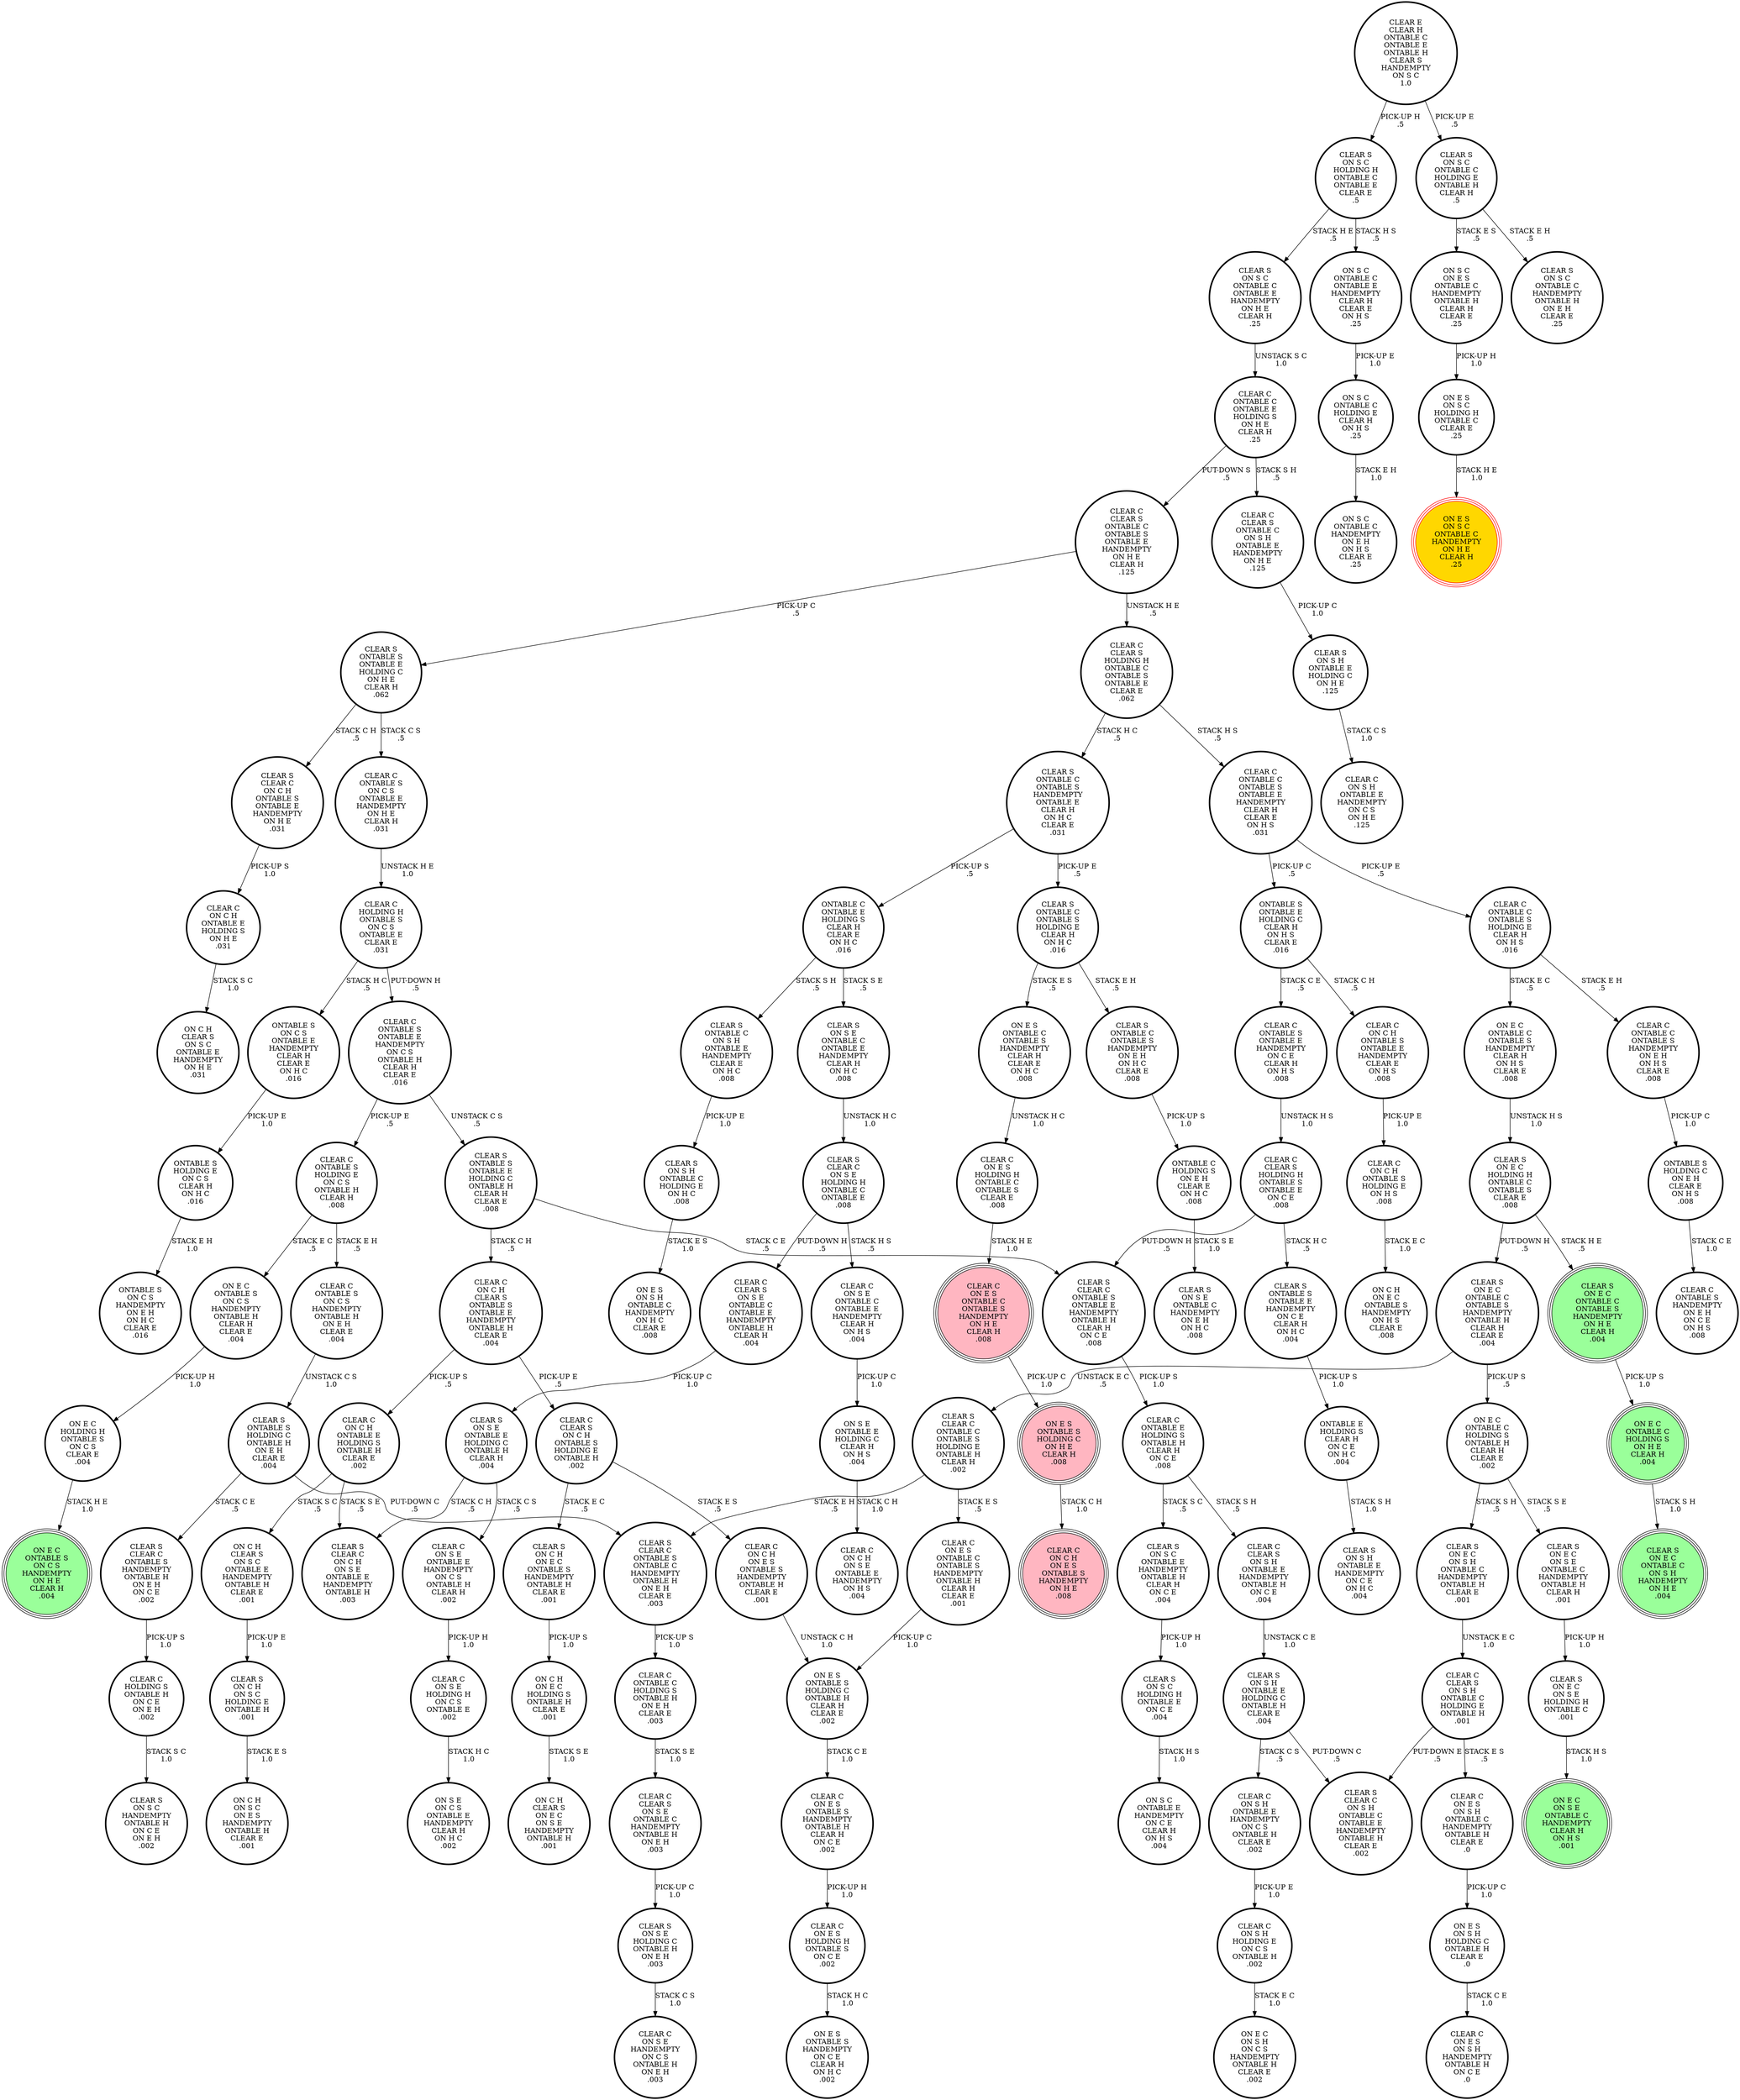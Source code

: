 digraph {
"CLEAR C\nON C H\nONTABLE S\nONTABLE E\nHANDEMPTY\nCLEAR E\nON H S\n.008\n" -> "CLEAR C\nON C H\nONTABLE S\nHOLDING E\nON H S\n.008\n"[label="PICK-UP E\n1.0\n"];
"CLEAR S\nON E C\nON S H\nONTABLE C\nHANDEMPTY\nONTABLE H\nCLEAR E\n.001\n" -> "CLEAR C\nCLEAR S\nON S H\nONTABLE C\nHOLDING E\nONTABLE H\n.001\n"[label="UNSTACK E C\n1.0\n"];
"CLEAR C\nON E S\nONTABLE S\nHANDEMPTY\nONTABLE H\nCLEAR H\nON C E\n.002\n" -> "CLEAR C\nON E S\nHOLDING H\nONTABLE S\nON C E\n.002\n"[label="PICK-UP H\n1.0\n"];
"CLEAR C\nONTABLE S\nON C S\nHANDEMPTY\nONTABLE H\nON E H\nCLEAR E\n.004\n" -> "CLEAR S\nONTABLE S\nHOLDING C\nONTABLE H\nON E H\nCLEAR E\n.004\n"[label="UNSTACK C S\n1.0\n"];
"CLEAR S\nON C H\nON E C\nONTABLE S\nHANDEMPTY\nONTABLE H\nCLEAR E\n.001\n" -> "ON C H\nON E C\nHOLDING S\nONTABLE H\nCLEAR E\n.001\n"[label="PICK-UP S\n1.0\n"];
"CLEAR C\nONTABLE E\nHOLDING S\nONTABLE H\nCLEAR H\nON C E\n.008\n" -> "CLEAR C\nCLEAR S\nON S H\nONTABLE E\nHANDEMPTY\nONTABLE H\nON C E\n.004\n"[label="STACK S H\n.5\n"];
"CLEAR C\nONTABLE E\nHOLDING S\nONTABLE H\nCLEAR H\nON C E\n.008\n" -> "CLEAR S\nON S C\nONTABLE E\nHANDEMPTY\nONTABLE H\nCLEAR H\nON C E\n.004\n"[label="STACK S C\n.5\n"];
"CLEAR S\nON S C\nHOLDING H\nONTABLE E\nON C E\n.004\n" -> "ON S C\nONTABLE E\nHANDEMPTY\nON C E\nCLEAR H\nON H S\n.004\n"[label="STACK H S\n1.0\n"];
"ON S C\nON E S\nONTABLE C\nHANDEMPTY\nONTABLE H\nCLEAR H\nCLEAR E\n.25\n" -> "ON E S\nON S C\nHOLDING H\nONTABLE C\nCLEAR E\n.25\n"[label="PICK-UP H\n1.0\n"];
"ON E C\nONTABLE C\nHOLDING S\nON H E\nCLEAR H\n.004\n" -> "CLEAR S\nON E C\nONTABLE C\nON S H\nHANDEMPTY\nON H E\n.004\n"[label="STACK S H\n1.0\n"];
"CLEAR S\nON S H\nONTABLE E\nHOLDING C\nONTABLE H\nCLEAR E\n.004\n" -> "CLEAR S\nCLEAR C\nON S H\nONTABLE C\nONTABLE E\nHANDEMPTY\nONTABLE H\nCLEAR E\n.002\n"[label="PUT-DOWN C\n.5\n"];
"CLEAR S\nON S H\nONTABLE E\nHOLDING C\nONTABLE H\nCLEAR E\n.004\n" -> "CLEAR C\nON S H\nONTABLE E\nHANDEMPTY\nON C S\nONTABLE H\nCLEAR E\n.002\n"[label="STACK C S\n.5\n"];
"CLEAR S\nONTABLE C\nONTABLE S\nHANDEMPTY\nONTABLE E\nCLEAR H\nON H C\nCLEAR E\n.031\n" -> "ONTABLE C\nONTABLE E\nHOLDING S\nCLEAR H\nCLEAR E\nON H C\n.016\n"[label="PICK-UP S\n.5\n"];
"CLEAR S\nONTABLE C\nONTABLE S\nHANDEMPTY\nONTABLE E\nCLEAR H\nON H C\nCLEAR E\n.031\n" -> "CLEAR S\nONTABLE C\nONTABLE S\nHOLDING E\nCLEAR H\nON H C\n.016\n"[label="PICK-UP E\n.5\n"];
"CLEAR C\nCLEAR S\nHOLDING H\nONTABLE C\nONTABLE S\nONTABLE E\nCLEAR E\n.062\n" -> "CLEAR S\nONTABLE C\nONTABLE S\nHANDEMPTY\nONTABLE E\nCLEAR H\nON H C\nCLEAR E\n.031\n"[label="STACK H C\n.5\n"];
"CLEAR C\nCLEAR S\nHOLDING H\nONTABLE C\nONTABLE S\nONTABLE E\nCLEAR E\n.062\n" -> "CLEAR C\nONTABLE C\nONTABLE S\nONTABLE E\nHANDEMPTY\nCLEAR H\nCLEAR E\nON H S\n.031\n"[label="STACK H S\n.5\n"];
"ON E S\nONTABLE S\nHOLDING C\nON H E\nCLEAR H\n.008\n" -> "CLEAR C\nON C H\nON E S\nONTABLE S\nHANDEMPTY\nON H E\n.008\n"[label="STACK C H\n1.0\n"];
"ONTABLE S\nONTABLE E\nHOLDING C\nCLEAR H\nON H S\nCLEAR E\n.016\n" -> "CLEAR C\nON C H\nONTABLE S\nONTABLE E\nHANDEMPTY\nCLEAR E\nON H S\n.008\n"[label="STACK C H\n.5\n"];
"ONTABLE S\nONTABLE E\nHOLDING C\nCLEAR H\nON H S\nCLEAR E\n.016\n" -> "CLEAR C\nONTABLE S\nONTABLE E\nHANDEMPTY\nON C E\nCLEAR H\nON H S\n.008\n"[label="STACK C E\n.5\n"];
"CLEAR C\nON C H\nONTABLE E\nHOLDING S\nON H E\n.031\n" -> "ON C H\nCLEAR S\nON S C\nONTABLE E\nHANDEMPTY\nON H E\n.031\n"[label="STACK S C\n1.0\n"];
"CLEAR S\nONTABLE S\nONTABLE E\nHANDEMPTY\nON C E\nCLEAR H\nON H C\n.004\n" -> "ONTABLE E\nHOLDING S\nCLEAR H\nON C E\nON H C\n.004\n"[label="PICK-UP S\n1.0\n"];
"CLEAR C\nON E S\nHOLDING H\nONTABLE S\nON C E\n.002\n" -> "ON E S\nONTABLE S\nHANDEMPTY\nON C E\nCLEAR H\nON H C\n.002\n"[label="STACK H C\n1.0\n"];
"CLEAR S\nONTABLE S\nONTABLE E\nHOLDING C\nON H E\nCLEAR H\n.062\n" -> "CLEAR S\nCLEAR C\nON C H\nONTABLE S\nONTABLE E\nHANDEMPTY\nON H E\n.031\n"[label="STACK C H\n.5\n"];
"CLEAR S\nONTABLE S\nONTABLE E\nHOLDING C\nON H E\nCLEAR H\n.062\n" -> "CLEAR C\nONTABLE S\nON C S\nONTABLE E\nHANDEMPTY\nON H E\nCLEAR H\n.031\n"[label="STACK C S\n.5\n"];
"CLEAR C\nCLEAR S\nONTABLE C\nONTABLE S\nONTABLE E\nHANDEMPTY\nON H E\nCLEAR H\n.125\n" -> "CLEAR C\nCLEAR S\nHOLDING H\nONTABLE C\nONTABLE S\nONTABLE E\nCLEAR E\n.062\n"[label="UNSTACK H E\n.5\n"];
"CLEAR C\nCLEAR S\nONTABLE C\nONTABLE S\nONTABLE E\nHANDEMPTY\nON H E\nCLEAR H\n.125\n" -> "CLEAR S\nONTABLE S\nONTABLE E\nHOLDING C\nON H E\nCLEAR H\n.062\n"[label="PICK-UP C\n.5\n"];
"CLEAR C\nON E S\nHOLDING H\nONTABLE C\nONTABLE S\nCLEAR E\n.008\n" -> "CLEAR C\nON E S\nONTABLE C\nONTABLE S\nHANDEMPTY\nON H E\nCLEAR H\n.008\n"[label="STACK H E\n1.0\n"];
"CLEAR C\nCLEAR S\nON S H\nONTABLE C\nHOLDING E\nONTABLE H\n.001\n" -> "CLEAR S\nCLEAR C\nON S H\nONTABLE C\nONTABLE E\nHANDEMPTY\nONTABLE H\nCLEAR E\n.002\n"[label="PUT-DOWN E\n.5\n"];
"CLEAR C\nCLEAR S\nON S H\nONTABLE C\nHOLDING E\nONTABLE H\n.001\n" -> "CLEAR C\nON E S\nON S H\nONTABLE C\nHANDEMPTY\nONTABLE H\nCLEAR E\n.0\n"[label="STACK E S\n.5\n"];
"CLEAR C\nONTABLE S\nONTABLE E\nHANDEMPTY\nON C S\nONTABLE H\nCLEAR H\nCLEAR E\n.016\n" -> "CLEAR C\nONTABLE S\nHOLDING E\nON C S\nONTABLE H\nCLEAR H\n.008\n"[label="PICK-UP E\n.5\n"];
"CLEAR C\nONTABLE S\nONTABLE E\nHANDEMPTY\nON C S\nONTABLE H\nCLEAR H\nCLEAR E\n.016\n" -> "CLEAR S\nONTABLE S\nONTABLE E\nHOLDING C\nONTABLE H\nCLEAR H\nCLEAR E\n.008\n"[label="UNSTACK C S\n.5\n"];
"CLEAR C\nONTABLE S\nONTABLE E\nHANDEMPTY\nON C E\nCLEAR H\nON H S\n.008\n" -> "CLEAR C\nCLEAR S\nHOLDING H\nONTABLE S\nONTABLE E\nON C E\n.008\n"[label="UNSTACK H S\n1.0\n"];
"CLEAR S\nON S E\nONTABLE C\nONTABLE E\nHANDEMPTY\nCLEAR H\nON H C\n.008\n" -> "CLEAR S\nCLEAR C\nON S E\nHOLDING H\nONTABLE C\nONTABLE E\n.008\n"[label="UNSTACK H C\n1.0\n"];
"CLEAR S\nONTABLE S\nONTABLE E\nHOLDING C\nONTABLE H\nCLEAR H\nCLEAR E\n.008\n" -> "CLEAR C\nON C H\nCLEAR S\nONTABLE S\nONTABLE E\nHANDEMPTY\nONTABLE H\nCLEAR E\n.004\n"[label="STACK C H\n.5\n"];
"CLEAR S\nONTABLE S\nONTABLE E\nHOLDING C\nONTABLE H\nCLEAR H\nCLEAR E\n.008\n" -> "CLEAR S\nCLEAR C\nONTABLE S\nONTABLE E\nHANDEMPTY\nONTABLE H\nCLEAR H\nON C E\n.008\n"[label="STACK C E\n.5\n"];
"CLEAR S\nONTABLE C\nON S H\nONTABLE E\nHANDEMPTY\nCLEAR E\nON H C\n.008\n" -> "CLEAR S\nON S H\nONTABLE C\nHOLDING E\nON H C\n.008\n"[label="PICK-UP E\n1.0\n"];
"ON E S\nON S C\nHOLDING H\nONTABLE C\nCLEAR E\n.25\n" -> "ON E S\nON S C\nONTABLE C\nHANDEMPTY\nON H E\nCLEAR H\n.25\n"[label="STACK H E\n1.0\n"];
"CLEAR C\nONTABLE C\nONTABLE S\nONTABLE E\nHANDEMPTY\nCLEAR H\nCLEAR E\nON H S\n.031\n" -> "ONTABLE S\nONTABLE E\nHOLDING C\nCLEAR H\nON H S\nCLEAR E\n.016\n"[label="PICK-UP C\n.5\n"];
"CLEAR C\nONTABLE C\nONTABLE S\nONTABLE E\nHANDEMPTY\nCLEAR H\nCLEAR E\nON H S\n.031\n" -> "CLEAR C\nONTABLE C\nONTABLE S\nHOLDING E\nCLEAR H\nON H S\n.016\n"[label="PICK-UP E\n.5\n"];
"CLEAR C\nON S H\nONTABLE E\nHANDEMPTY\nON C S\nONTABLE H\nCLEAR E\n.002\n" -> "CLEAR C\nON S H\nHOLDING E\nON C S\nONTABLE H\n.002\n"[label="PICK-UP E\n1.0\n"];
"CLEAR C\nCLEAR S\nON S E\nONTABLE C\nHANDEMPTY\nONTABLE H\nON E H\n.003\n" -> "CLEAR S\nON S E\nHOLDING C\nONTABLE H\nON E H\n.003\n"[label="PICK-UP C\n1.0\n"];
"ON E C\nHOLDING H\nONTABLE S\nON C S\nCLEAR E\n.004\n" -> "ON E C\nONTABLE S\nON C S\nHANDEMPTY\nON H E\nCLEAR H\n.004\n"[label="STACK H E\n1.0\n"];
"CLEAR C\nON E S\nON S H\nONTABLE C\nHANDEMPTY\nONTABLE H\nCLEAR E\n.0\n" -> "ON E S\nON S H\nHOLDING C\nONTABLE H\nCLEAR E\n.0\n"[label="PICK-UP C\n1.0\n"];
"CLEAR C\nCLEAR S\nON S E\nONTABLE C\nONTABLE E\nHANDEMPTY\nONTABLE H\nCLEAR H\n.004\n" -> "CLEAR S\nON S E\nONTABLE E\nHOLDING C\nONTABLE H\nCLEAR H\n.004\n"[label="PICK-UP C\n1.0\n"];
"CLEAR C\nCLEAR S\nON S H\nONTABLE E\nHANDEMPTY\nONTABLE H\nON C E\n.004\n" -> "CLEAR S\nON S H\nONTABLE E\nHOLDING C\nONTABLE H\nCLEAR E\n.004\n"[label="UNSTACK C E\n1.0\n"];
"CLEAR C\nON E S\nONTABLE C\nONTABLE S\nHANDEMPTY\nON H E\nCLEAR H\n.008\n" -> "ON E S\nONTABLE S\nHOLDING C\nON H E\nCLEAR H\n.008\n"[label="PICK-UP C\n1.0\n"];
"ON E S\nONTABLE S\nHOLDING C\nONTABLE H\nCLEAR H\nCLEAR E\n.002\n" -> "CLEAR C\nON E S\nONTABLE S\nHANDEMPTY\nONTABLE H\nCLEAR H\nON C E\n.002\n"[label="STACK C E\n1.0\n"];
"CLEAR C\nON E S\nONTABLE C\nONTABLE S\nHANDEMPTY\nONTABLE H\nCLEAR H\nCLEAR E\n.001\n" -> "ON E S\nONTABLE S\nHOLDING C\nONTABLE H\nCLEAR H\nCLEAR E\n.002\n"[label="PICK-UP C\n1.0\n"];
"CLEAR S\nON S H\nONTABLE E\nHOLDING C\nON H E\n.125\n" -> "CLEAR C\nON S H\nONTABLE E\nHANDEMPTY\nON C S\nON H E\n.125\n"[label="STACK C S\n1.0\n"];
"CLEAR S\nCLEAR C\nON S E\nHOLDING H\nONTABLE C\nONTABLE E\n.008\n" -> "CLEAR C\nON S E\nONTABLE C\nONTABLE E\nHANDEMPTY\nCLEAR H\nON H S\n.004\n"[label="STACK H S\n.5\n"];
"CLEAR S\nCLEAR C\nON S E\nHOLDING H\nONTABLE C\nONTABLE E\n.008\n" -> "CLEAR C\nCLEAR S\nON S E\nONTABLE C\nONTABLE E\nHANDEMPTY\nONTABLE H\nCLEAR H\n.004\n"[label="PUT-DOWN H\n.5\n"];
"CLEAR E\nCLEAR H\nONTABLE C\nONTABLE E\nONTABLE H\nCLEAR S\nHANDEMPTY\nON S C\n1.0\n" -> "CLEAR S\nON S C\nONTABLE C\nHOLDING E\nONTABLE H\nCLEAR H\n.5\n"[label="PICK-UP E\n.5\n"];
"CLEAR E\nCLEAR H\nONTABLE C\nONTABLE E\nONTABLE H\nCLEAR S\nHANDEMPTY\nON S C\n1.0\n" -> "CLEAR S\nON S C\nHOLDING H\nONTABLE C\nONTABLE E\nCLEAR E\n.5\n"[label="PICK-UP H\n.5\n"];
"ON S C\nONTABLE C\nONTABLE E\nHANDEMPTY\nCLEAR H\nCLEAR E\nON H S\n.25\n" -> "ON S C\nONTABLE C\nHOLDING E\nCLEAR H\nON H S\n.25\n"[label="PICK-UP E\n1.0\n"];
"CLEAR S\nCLEAR C\nONTABLE S\nONTABLE E\nHANDEMPTY\nONTABLE H\nCLEAR H\nON C E\n.008\n" -> "CLEAR C\nONTABLE E\nHOLDING S\nONTABLE H\nCLEAR H\nON C E\n.008\n"[label="PICK-UP S\n1.0\n"];
"ON E S\nONTABLE C\nONTABLE S\nHANDEMPTY\nCLEAR H\nCLEAR E\nON H C\n.008\n" -> "CLEAR C\nON E S\nHOLDING H\nONTABLE C\nONTABLE S\nCLEAR E\n.008\n"[label="UNSTACK H C\n1.0\n"];
"ONTABLE S\nON C S\nONTABLE E\nHANDEMPTY\nCLEAR H\nCLEAR E\nON H C\n.016\n" -> "ONTABLE S\nHOLDING E\nON C S\nCLEAR H\nON H C\n.016\n"[label="PICK-UP E\n1.0\n"];
"CLEAR S\nCLEAR C\nONTABLE S\nONTABLE C\nHANDEMPTY\nONTABLE H\nON E H\nCLEAR E\n.003\n" -> "CLEAR C\nONTABLE C\nHOLDING S\nONTABLE H\nON E H\nCLEAR E\n.003\n"[label="PICK-UP S\n1.0\n"];
"CLEAR S\nONTABLE S\nHOLDING C\nONTABLE H\nON E H\nCLEAR E\n.004\n" -> "CLEAR S\nCLEAR C\nONTABLE S\nONTABLE C\nHANDEMPTY\nONTABLE H\nON E H\nCLEAR E\n.003\n"[label="PUT-DOWN C\n.5\n"];
"CLEAR S\nONTABLE S\nHOLDING C\nONTABLE H\nON E H\nCLEAR E\n.004\n" -> "CLEAR S\nCLEAR C\nONTABLE S\nHANDEMPTY\nONTABLE H\nON E H\nON C E\n.002\n"[label="STACK C E\n.5\n"];
"ON C H\nON E C\nHOLDING S\nONTABLE H\nCLEAR E\n.001\n" -> "ON C H\nCLEAR S\nON E C\nON S E\nHANDEMPTY\nONTABLE H\n.001\n"[label="STACK S E\n1.0\n"];
"CLEAR S\nON S C\nHOLDING H\nONTABLE C\nONTABLE E\nCLEAR E\n.5\n" -> "CLEAR S\nON S C\nONTABLE C\nONTABLE E\nHANDEMPTY\nON H E\nCLEAR H\n.25\n"[label="STACK H E\n.5\n"];
"CLEAR S\nON S C\nHOLDING H\nONTABLE C\nONTABLE E\nCLEAR E\n.5\n" -> "ON S C\nONTABLE C\nONTABLE E\nHANDEMPTY\nCLEAR H\nCLEAR E\nON H S\n.25\n"[label="STACK H S\n.5\n"];
"CLEAR C\nONTABLE S\nON C S\nONTABLE E\nHANDEMPTY\nON H E\nCLEAR H\n.031\n" -> "CLEAR C\nHOLDING H\nONTABLE S\nON C S\nONTABLE E\nCLEAR E\n.031\n"[label="UNSTACK H E\n1.0\n"];
"CLEAR C\nHOLDING S\nONTABLE H\nON C E\nON E H\n.002\n" -> "CLEAR S\nON S C\nHANDEMPTY\nONTABLE H\nON C E\nON E H\n.002\n"[label="STACK S C\n1.0\n"];
"CLEAR C\nON C H\nONTABLE S\nHOLDING E\nON H S\n.008\n" -> "ON C H\nON E C\nONTABLE S\nHANDEMPTY\nON H S\nCLEAR E\n.008\n"[label="STACK E C\n1.0\n"];
"CLEAR S\nON E C\nONTABLE C\nONTABLE S\nHANDEMPTY\nON H E\nCLEAR H\n.004\n" -> "ON E C\nONTABLE C\nHOLDING S\nON H E\nCLEAR H\n.004\n"[label="PICK-UP S\n1.0\n"];
"ONTABLE S\nHOLDING E\nON C S\nCLEAR H\nON H C\n.016\n" -> "ONTABLE S\nON C S\nHANDEMPTY\nON E H\nON H C\nCLEAR E\n.016\n"[label="STACK E H\n1.0\n"];
"CLEAR S\nON S C\nONTABLE C\nONTABLE E\nHANDEMPTY\nON H E\nCLEAR H\n.25\n" -> "CLEAR C\nONTABLE C\nONTABLE E\nHOLDING S\nON H E\nCLEAR H\n.25\n"[label="UNSTACK S C\n1.0\n"];
"CLEAR S\nCLEAR C\nONTABLE S\nHANDEMPTY\nONTABLE H\nON E H\nON C E\n.002\n" -> "CLEAR C\nHOLDING S\nONTABLE H\nON C E\nON E H\n.002\n"[label="PICK-UP S\n1.0\n"];
"CLEAR S\nON E C\nON S E\nONTABLE C\nHANDEMPTY\nONTABLE H\nCLEAR H\n.001\n" -> "CLEAR S\nON E C\nON S E\nHOLDING H\nONTABLE C\n.001\n"[label="PICK-UP H\n1.0\n"];
"CLEAR C\nONTABLE C\nHOLDING S\nONTABLE H\nON E H\nCLEAR E\n.003\n" -> "CLEAR C\nCLEAR S\nON S E\nONTABLE C\nHANDEMPTY\nONTABLE H\nON E H\n.003\n"[label="STACK S E\n1.0\n"];
"CLEAR S\nON C H\nON S C\nHOLDING E\nONTABLE H\n.001\n" -> "ON C H\nON S C\nON E S\nHANDEMPTY\nONTABLE H\nCLEAR E\n.001\n"[label="STACK E S\n1.0\n"];
"CLEAR S\nONTABLE C\nONTABLE S\nHANDEMPTY\nON E H\nON H C\nCLEAR E\n.008\n" -> "ONTABLE C\nHOLDING S\nON E H\nCLEAR E\nON H C\n.008\n"[label="PICK-UP S\n1.0\n"];
"CLEAR C\nON S E\nONTABLE C\nONTABLE E\nHANDEMPTY\nCLEAR H\nON H S\n.004\n" -> "ON S E\nONTABLE E\nHOLDING C\nCLEAR H\nON H S\n.004\n"[label="PICK-UP C\n1.0\n"];
"CLEAR S\nON S E\nHOLDING C\nONTABLE H\nON E H\n.003\n" -> "CLEAR C\nON S E\nHANDEMPTY\nON C S\nONTABLE H\nON E H\n.003\n"[label="STACK C S\n1.0\n"];
"CLEAR C\nONTABLE S\nHOLDING E\nON C S\nONTABLE H\nCLEAR H\n.008\n" -> "ON E C\nONTABLE S\nON C S\nHANDEMPTY\nONTABLE H\nCLEAR H\nCLEAR E\n.004\n"[label="STACK E C\n.5\n"];
"CLEAR C\nONTABLE S\nHOLDING E\nON C S\nONTABLE H\nCLEAR H\n.008\n" -> "CLEAR C\nONTABLE S\nON C S\nHANDEMPTY\nONTABLE H\nON E H\nCLEAR E\n.004\n"[label="STACK E H\n.5\n"];
"CLEAR S\nON S E\nONTABLE E\nHOLDING C\nONTABLE H\nCLEAR H\n.004\n" -> "CLEAR C\nON S E\nONTABLE E\nHANDEMPTY\nON C S\nONTABLE H\nCLEAR H\n.002\n"[label="STACK C S\n.5\n"];
"CLEAR S\nON S E\nONTABLE E\nHOLDING C\nONTABLE H\nCLEAR H\n.004\n" -> "CLEAR S\nCLEAR C\nON C H\nON S E\nONTABLE E\nHANDEMPTY\nONTABLE H\n.003\n"[label="STACK C H\n.5\n"];
"ON S C\nONTABLE C\nHOLDING E\nCLEAR H\nON H S\n.25\n" -> "ON S C\nONTABLE C\nHANDEMPTY\nON E H\nON H S\nCLEAR E\n.25\n"[label="STACK E H\n1.0\n"];
"CLEAR C\nONTABLE C\nONTABLE S\nHOLDING E\nCLEAR H\nON H S\n.016\n" -> "CLEAR C\nONTABLE C\nONTABLE S\nHANDEMPTY\nON E H\nON H S\nCLEAR E\n.008\n"[label="STACK E H\n.5\n"];
"CLEAR C\nONTABLE C\nONTABLE S\nHOLDING E\nCLEAR H\nON H S\n.016\n" -> "ON E C\nONTABLE C\nONTABLE S\nHANDEMPTY\nCLEAR H\nON H S\nCLEAR E\n.008\n"[label="STACK E C\n.5\n"];
"CLEAR C\nON C H\nCLEAR S\nONTABLE S\nONTABLE E\nHANDEMPTY\nONTABLE H\nCLEAR E\n.004\n" -> "CLEAR C\nCLEAR S\nON C H\nONTABLE S\nHOLDING E\nONTABLE H\n.002\n"[label="PICK-UP E\n.5\n"];
"CLEAR C\nON C H\nCLEAR S\nONTABLE S\nONTABLE E\nHANDEMPTY\nONTABLE H\nCLEAR E\n.004\n" -> "CLEAR C\nON C H\nONTABLE E\nHOLDING S\nONTABLE H\nCLEAR E\n.002\n"[label="PICK-UP S\n.5\n"];
"CLEAR S\nON S C\nONTABLE C\nHOLDING E\nONTABLE H\nCLEAR H\n.5\n" -> "ON S C\nON E S\nONTABLE C\nHANDEMPTY\nONTABLE H\nCLEAR H\nCLEAR E\n.25\n"[label="STACK E S\n.5\n"];
"CLEAR S\nON S C\nONTABLE C\nHOLDING E\nONTABLE H\nCLEAR H\n.5\n" -> "CLEAR S\nON S C\nONTABLE C\nHANDEMPTY\nONTABLE H\nON E H\nCLEAR E\n.25\n"[label="STACK E H\n.5\n"];
"CLEAR C\nCLEAR S\nONTABLE C\nON S H\nONTABLE E\nHANDEMPTY\nON H E\n.125\n" -> "CLEAR S\nON S H\nONTABLE E\nHOLDING C\nON H E\n.125\n"[label="PICK-UP C\n1.0\n"];
"CLEAR S\nONTABLE C\nONTABLE S\nHOLDING E\nCLEAR H\nON H C\n.016\n" -> "ON E S\nONTABLE C\nONTABLE S\nHANDEMPTY\nCLEAR H\nCLEAR E\nON H C\n.008\n"[label="STACK E S\n.5\n"];
"CLEAR S\nONTABLE C\nONTABLE S\nHOLDING E\nCLEAR H\nON H C\n.016\n" -> "CLEAR S\nONTABLE C\nONTABLE S\nHANDEMPTY\nON E H\nON H C\nCLEAR E\n.008\n"[label="STACK E H\n.5\n"];
"ON E C\nONTABLE S\nON C S\nHANDEMPTY\nONTABLE H\nCLEAR H\nCLEAR E\n.004\n" -> "ON E C\nHOLDING H\nONTABLE S\nON C S\nCLEAR E\n.004\n"[label="PICK-UP H\n1.0\n"];
"ONTABLE C\nHOLDING S\nON E H\nCLEAR E\nON H C\n.008\n" -> "CLEAR S\nON S E\nONTABLE C\nHANDEMPTY\nON E H\nON H C\n.008\n"[label="STACK S E\n1.0\n"];
"CLEAR S\nON E C\nONTABLE C\nONTABLE S\nHANDEMPTY\nONTABLE H\nCLEAR H\nCLEAR E\n.004\n" -> "ON E C\nONTABLE C\nHOLDING S\nONTABLE H\nCLEAR H\nCLEAR E\n.002\n"[label="PICK-UP S\n.5\n"];
"CLEAR S\nON E C\nONTABLE C\nONTABLE S\nHANDEMPTY\nONTABLE H\nCLEAR H\nCLEAR E\n.004\n" -> "CLEAR S\nCLEAR C\nONTABLE C\nONTABLE S\nHOLDING E\nONTABLE H\nCLEAR H\n.002\n"[label="UNSTACK E C\n.5\n"];
"CLEAR C\nONTABLE C\nONTABLE S\nHANDEMPTY\nON E H\nON H S\nCLEAR E\n.008\n" -> "ONTABLE S\nHOLDING C\nON E H\nCLEAR E\nON H S\n.008\n"[label="PICK-UP C\n1.0\n"];
"CLEAR C\nON S E\nONTABLE E\nHANDEMPTY\nON C S\nONTABLE H\nCLEAR H\n.002\n" -> "CLEAR C\nON S E\nHOLDING H\nON C S\nONTABLE E\n.002\n"[label="PICK-UP H\n1.0\n"];
"ON E C\nONTABLE C\nONTABLE S\nHANDEMPTY\nCLEAR H\nON H S\nCLEAR E\n.008\n" -> "CLEAR S\nON E C\nHOLDING H\nONTABLE C\nONTABLE S\nCLEAR E\n.008\n"[label="UNSTACK H S\n1.0\n"];
"CLEAR S\nCLEAR C\nON C H\nONTABLE S\nONTABLE E\nHANDEMPTY\nON H E\n.031\n" -> "CLEAR C\nON C H\nONTABLE E\nHOLDING S\nON H E\n.031\n"[label="PICK-UP S\n1.0\n"];
"CLEAR C\nCLEAR S\nON C H\nONTABLE S\nHOLDING E\nONTABLE H\n.002\n" -> "CLEAR C\nON C H\nON E S\nONTABLE S\nHANDEMPTY\nONTABLE H\nCLEAR E\n.001\n"[label="STACK E S\n.5\n"];
"CLEAR C\nCLEAR S\nON C H\nONTABLE S\nHOLDING E\nONTABLE H\n.002\n" -> "CLEAR S\nON C H\nON E C\nONTABLE S\nHANDEMPTY\nONTABLE H\nCLEAR E\n.001\n"[label="STACK E C\n.5\n"];
"CLEAR C\nON S H\nHOLDING E\nON C S\nONTABLE H\n.002\n" -> "ON E C\nON S H\nON C S\nHANDEMPTY\nONTABLE H\nCLEAR E\n.002\n"[label="STACK E C\n1.0\n"];
"CLEAR S\nON S C\nONTABLE E\nHANDEMPTY\nONTABLE H\nCLEAR H\nON C E\n.004\n" -> "CLEAR S\nON S C\nHOLDING H\nONTABLE E\nON C E\n.004\n"[label="PICK-UP H\n1.0\n"];
"CLEAR S\nON E C\nON S E\nHOLDING H\nONTABLE C\n.001\n" -> "ON E C\nON S E\nONTABLE C\nHANDEMPTY\nCLEAR H\nON H S\n.001\n"[label="STACK H S\n1.0\n"];
"ONTABLE E\nHOLDING S\nCLEAR H\nON C E\nON H C\n.004\n" -> "CLEAR S\nON S H\nONTABLE E\nHANDEMPTY\nON C E\nON H C\n.004\n"[label="STACK S H\n1.0\n"];
"CLEAR C\nON C H\nONTABLE E\nHOLDING S\nONTABLE H\nCLEAR E\n.002\n" -> "CLEAR S\nCLEAR C\nON C H\nON S E\nONTABLE E\nHANDEMPTY\nONTABLE H\n.003\n"[label="STACK S E\n.5\n"];
"CLEAR C\nON C H\nONTABLE E\nHOLDING S\nONTABLE H\nCLEAR E\n.002\n" -> "ON C H\nCLEAR S\nON S C\nONTABLE E\nHANDEMPTY\nONTABLE H\nCLEAR E\n.001\n"[label="STACK S C\n.5\n"];
"ON S E\nONTABLE E\nHOLDING C\nCLEAR H\nON H S\n.004\n" -> "CLEAR C\nON C H\nON S E\nONTABLE E\nHANDEMPTY\nON H S\n.004\n"[label="STACK C H\n1.0\n"];
"CLEAR S\nCLEAR C\nONTABLE C\nONTABLE S\nHOLDING E\nONTABLE H\nCLEAR H\n.002\n" -> "CLEAR C\nON E S\nONTABLE C\nONTABLE S\nHANDEMPTY\nONTABLE H\nCLEAR H\nCLEAR E\n.001\n"[label="STACK E S\n.5\n"];
"CLEAR S\nCLEAR C\nONTABLE C\nONTABLE S\nHOLDING E\nONTABLE H\nCLEAR H\n.002\n" -> "CLEAR S\nCLEAR C\nONTABLE S\nONTABLE C\nHANDEMPTY\nONTABLE H\nON E H\nCLEAR E\n.003\n"[label="STACK E H\n.5\n"];
"CLEAR C\nON S E\nHOLDING H\nON C S\nONTABLE E\n.002\n" -> "ON S E\nON C S\nONTABLE E\nHANDEMPTY\nCLEAR H\nON H C\n.002\n"[label="STACK H C\n1.0\n"];
"CLEAR C\nON C H\nON E S\nONTABLE S\nHANDEMPTY\nONTABLE H\nCLEAR E\n.001\n" -> "ON E S\nONTABLE S\nHOLDING C\nONTABLE H\nCLEAR H\nCLEAR E\n.002\n"[label="UNSTACK C H\n1.0\n"];
"CLEAR C\nHOLDING H\nONTABLE S\nON C S\nONTABLE E\nCLEAR E\n.031\n" -> "CLEAR C\nONTABLE S\nONTABLE E\nHANDEMPTY\nON C S\nONTABLE H\nCLEAR H\nCLEAR E\n.016\n"[label="PUT-DOWN H\n.5\n"];
"CLEAR C\nHOLDING H\nONTABLE S\nON C S\nONTABLE E\nCLEAR E\n.031\n" -> "ONTABLE S\nON C S\nONTABLE E\nHANDEMPTY\nCLEAR H\nCLEAR E\nON H C\n.016\n"[label="STACK H C\n.5\n"];
"CLEAR C\nCLEAR S\nHOLDING H\nONTABLE S\nONTABLE E\nON C E\n.008\n" -> "CLEAR S\nCLEAR C\nONTABLE S\nONTABLE E\nHANDEMPTY\nONTABLE H\nCLEAR H\nON C E\n.008\n"[label="PUT-DOWN H\n.5\n"];
"CLEAR C\nCLEAR S\nHOLDING H\nONTABLE S\nONTABLE E\nON C E\n.008\n" -> "CLEAR S\nONTABLE S\nONTABLE E\nHANDEMPTY\nON C E\nCLEAR H\nON H C\n.004\n"[label="STACK H C\n.5\n"];
"ON E C\nONTABLE C\nHOLDING S\nONTABLE H\nCLEAR H\nCLEAR E\n.002\n" -> "CLEAR S\nON E C\nON S E\nONTABLE C\nHANDEMPTY\nONTABLE H\nCLEAR H\n.001\n"[label="STACK S E\n.5\n"];
"ON E C\nONTABLE C\nHOLDING S\nONTABLE H\nCLEAR H\nCLEAR E\n.002\n" -> "CLEAR S\nON E C\nON S H\nONTABLE C\nHANDEMPTY\nONTABLE H\nCLEAR E\n.001\n"[label="STACK S H\n.5\n"];
"ONTABLE C\nONTABLE E\nHOLDING S\nCLEAR H\nCLEAR E\nON H C\n.016\n" -> "CLEAR S\nONTABLE C\nON S H\nONTABLE E\nHANDEMPTY\nCLEAR E\nON H C\n.008\n"[label="STACK S H\n.5\n"];
"ONTABLE C\nONTABLE E\nHOLDING S\nCLEAR H\nCLEAR E\nON H C\n.016\n" -> "CLEAR S\nON S E\nONTABLE C\nONTABLE E\nHANDEMPTY\nCLEAR H\nON H C\n.008\n"[label="STACK S E\n.5\n"];
"ON E S\nON S H\nHOLDING C\nONTABLE H\nCLEAR E\n.0\n" -> "CLEAR C\nON E S\nON S H\nHANDEMPTY\nONTABLE H\nON C E\n.0\n"[label="STACK C E\n1.0\n"];
"ON C H\nCLEAR S\nON S C\nONTABLE E\nHANDEMPTY\nONTABLE H\nCLEAR E\n.001\n" -> "CLEAR S\nON C H\nON S C\nHOLDING E\nONTABLE H\n.001\n"[label="PICK-UP E\n1.0\n"];
"CLEAR S\nON E C\nHOLDING H\nONTABLE C\nONTABLE S\nCLEAR E\n.008\n" -> "CLEAR S\nON E C\nONTABLE C\nONTABLE S\nHANDEMPTY\nON H E\nCLEAR H\n.004\n"[label="STACK H E\n.5\n"];
"CLEAR S\nON E C\nHOLDING H\nONTABLE C\nONTABLE S\nCLEAR E\n.008\n" -> "CLEAR S\nON E C\nONTABLE C\nONTABLE S\nHANDEMPTY\nONTABLE H\nCLEAR H\nCLEAR E\n.004\n"[label="PUT-DOWN H\n.5\n"];
"CLEAR S\nON S H\nONTABLE C\nHOLDING E\nON H C\n.008\n" -> "ON E S\nON S H\nONTABLE C\nHANDEMPTY\nON H C\nCLEAR E\n.008\n"[label="STACK E S\n1.0\n"];
"CLEAR C\nONTABLE C\nONTABLE E\nHOLDING S\nON H E\nCLEAR H\n.25\n" -> "CLEAR C\nCLEAR S\nONTABLE C\nON S H\nONTABLE E\nHANDEMPTY\nON H E\n.125\n"[label="STACK S H\n.5\n"];
"CLEAR C\nONTABLE C\nONTABLE E\nHOLDING S\nON H E\nCLEAR H\n.25\n" -> "CLEAR C\nCLEAR S\nONTABLE C\nONTABLE S\nONTABLE E\nHANDEMPTY\nON H E\nCLEAR H\n.125\n"[label="PUT-DOWN S\n.5\n"];
"ONTABLE S\nHOLDING C\nON E H\nCLEAR E\nON H S\n.008\n" -> "CLEAR C\nONTABLE S\nHANDEMPTY\nON E H\nON C E\nON H S\n.008\n"[label="STACK C E\n1.0\n"];
"ON C H\nCLEAR S\nON E C\nON S E\nHANDEMPTY\nONTABLE H\n.001\n" [shape=circle, penwidth=3];
"ON E C\nON S H\nON C S\nHANDEMPTY\nONTABLE H\nCLEAR E\n.002\n" [shape=circle, penwidth=3];
"ON E S\nON S C\nONTABLE C\nHANDEMPTY\nON H E\nCLEAR H\n.25\n" [shape=circle, style=filled color=red, fillcolor=gold, peripheries=3];
"CLEAR S\nON S E\nONTABLE C\nHANDEMPTY\nON E H\nON H C\n.008\n" [shape=circle, penwidth=3];
"CLEAR S\nCLEAR C\nON S H\nONTABLE C\nONTABLE E\nHANDEMPTY\nONTABLE H\nCLEAR E\n.002\n" [shape=circle, penwidth=3];
"CLEAR C\nON E S\nON S H\nHANDEMPTY\nONTABLE H\nON C E\n.0\n" [shape=circle, penwidth=3];
"CLEAR S\nON S H\nONTABLE E\nHANDEMPTY\nON C E\nON H C\n.004\n" [shape=circle, penwidth=3];
"CLEAR S\nON E C\nONTABLE C\nON S H\nHANDEMPTY\nON H E\n.004\n" [shape=circle, style=filled, fillcolor=palegreen1, peripheries=3];
"CLEAR C\nON C H\nON S E\nONTABLE E\nHANDEMPTY\nON H S\n.004\n" [shape=circle, penwidth=3];
"CLEAR C\nONTABLE S\nHANDEMPTY\nON E H\nON C E\nON H S\n.008\n" [shape=circle, penwidth=3];
"CLEAR S\nON S C\nONTABLE C\nHANDEMPTY\nONTABLE H\nON E H\nCLEAR E\n.25\n" [shape=circle, penwidth=3];
"CLEAR S\nCLEAR C\nON C H\nON S E\nONTABLE E\nHANDEMPTY\nONTABLE H\n.003\n" [shape=circle, penwidth=3];
"ON E C\nONTABLE S\nON C S\nHANDEMPTY\nON H E\nCLEAR H\n.004\n" [shape=circle, style=filled, fillcolor=palegreen1, peripheries=3];
"ONTABLE S\nON C S\nHANDEMPTY\nON E H\nON H C\nCLEAR E\n.016\n" [shape=circle, penwidth=3];
"ON S E\nON C S\nONTABLE E\nHANDEMPTY\nCLEAR H\nON H C\n.002\n" [shape=circle, penwidth=3];
"CLEAR C\nON S H\nONTABLE E\nHANDEMPTY\nON C S\nON H E\n.125\n" [shape=circle, penwidth=3];
"ON S C\nONTABLE C\nHANDEMPTY\nON E H\nON H S\nCLEAR E\n.25\n" [shape=circle, penwidth=3];
"CLEAR C\nON C H\nON E S\nONTABLE S\nHANDEMPTY\nON H E\n.008\n" [shape=circle, style=filled, fillcolor=lightpink, peripheries=3];
"ON C H\nON S C\nON E S\nHANDEMPTY\nONTABLE H\nCLEAR E\n.001\n" [shape=circle, penwidth=3];
"ON E S\nONTABLE S\nHANDEMPTY\nON C E\nCLEAR H\nON H C\n.002\n" [shape=circle, penwidth=3];
"ON C H\nON E C\nONTABLE S\nHANDEMPTY\nON H S\nCLEAR E\n.008\n" [shape=circle, penwidth=3];
"CLEAR S\nON S C\nHANDEMPTY\nONTABLE H\nON C E\nON E H\n.002\n" [shape=circle, penwidth=3];
"ON E S\nON S H\nONTABLE C\nHANDEMPTY\nON H C\nCLEAR E\n.008\n" [shape=circle, penwidth=3];
"ON E C\nON S E\nONTABLE C\nHANDEMPTY\nCLEAR H\nON H S\n.001\n" [shape=circle, style=filled, fillcolor=palegreen1, peripheries=3];
"ON C H\nCLEAR S\nON S C\nONTABLE E\nHANDEMPTY\nON H E\n.031\n" [shape=circle, penwidth=3];
"ON S C\nONTABLE E\nHANDEMPTY\nON C E\nCLEAR H\nON H S\n.004\n" [shape=circle, penwidth=3];
"CLEAR C\nON S E\nHANDEMPTY\nON C S\nONTABLE H\nON E H\n.003\n" [shape=circle, penwidth=3];
"ON C H\nCLEAR S\nON E C\nON S E\nHANDEMPTY\nONTABLE H\n.001\n" [shape=circle, penwidth=3];
"CLEAR S\nON S H\nONTABLE C\nHOLDING E\nON H C\n.008\n" [shape=circle, penwidth=3];
"CLEAR E\nCLEAR H\nONTABLE C\nONTABLE E\nONTABLE H\nCLEAR S\nHANDEMPTY\nON S C\n1.0\n" [shape=circle, penwidth=3];
"CLEAR S\nON S E\nONTABLE C\nONTABLE E\nHANDEMPTY\nCLEAR H\nON H C\n.008\n" [shape=circle, penwidth=3];
"CLEAR C\nON C H\nONTABLE S\nHOLDING E\nON H S\n.008\n" [shape=circle, penwidth=3];
"CLEAR S\nON S H\nONTABLE E\nHOLDING C\nON H E\n.125\n" [shape=circle, penwidth=3];
"CLEAR S\nONTABLE C\nON S H\nONTABLE E\nHANDEMPTY\nCLEAR E\nON H C\n.008\n" [shape=circle, penwidth=3];
"ON E S\nONTABLE C\nONTABLE S\nHANDEMPTY\nCLEAR H\nCLEAR E\nON H C\n.008\n" [shape=circle, penwidth=3];
"CLEAR C\nCLEAR S\nON S H\nONTABLE C\nHOLDING E\nONTABLE H\n.001\n" [shape=circle, penwidth=3];
"CLEAR C\nCLEAR S\nONTABLE C\nON S H\nONTABLE E\nHANDEMPTY\nON H E\n.125\n" [shape=circle, penwidth=3];
"CLEAR C\nONTABLE C\nHOLDING S\nONTABLE H\nON E H\nCLEAR E\n.003\n" [shape=circle, penwidth=3];
"CLEAR S\nON S E\nONTABLE E\nHOLDING C\nONTABLE H\nCLEAR H\n.004\n" [shape=circle, penwidth=3];
"CLEAR S\nONTABLE C\nONTABLE S\nHANDEMPTY\nONTABLE E\nCLEAR H\nON H C\nCLEAR E\n.031\n" [shape=circle, penwidth=3];
"CLEAR S\nON E C\nONTABLE C\nONTABLE S\nHANDEMPTY\nONTABLE H\nCLEAR H\nCLEAR E\n.004\n" [shape=circle, penwidth=3];
"CLEAR S\nON E C\nONTABLE C\nONTABLE S\nHANDEMPTY\nON H E\nCLEAR H\n.004\n" [shape=circle, style=filled, fillcolor=palegreen1, peripheries=3];
"ON E C\nON S H\nON C S\nHANDEMPTY\nONTABLE H\nCLEAR E\n.002\n" [shape=circle, penwidth=3];
"CLEAR C\nON S H\nONTABLE E\nHANDEMPTY\nON C S\nONTABLE H\nCLEAR E\n.002\n" [shape=circle, penwidth=3];
"CLEAR C\nONTABLE E\nHOLDING S\nONTABLE H\nCLEAR H\nON C E\n.008\n" [shape=circle, penwidth=3];
"CLEAR S\nON C H\nON S C\nHOLDING E\nONTABLE H\n.001\n" [shape=circle, penwidth=3];
"CLEAR C\nON E S\nHOLDING H\nONTABLE S\nON C E\n.002\n" [shape=circle, penwidth=3];
"ON C H\nON E C\nHOLDING S\nONTABLE H\nCLEAR E\n.001\n" [shape=circle, penwidth=3];
"ON S C\nONTABLE C\nONTABLE E\nHANDEMPTY\nCLEAR H\nCLEAR E\nON H S\n.25\n" [shape=circle, penwidth=3];
"ON E S\nON S C\nONTABLE C\nHANDEMPTY\nON H E\nCLEAR H\n.25\n" [shape=circle, style=filled color=red, fillcolor=gold, peripheries=3];
"CLEAR S\nON S E\nONTABLE C\nHANDEMPTY\nON E H\nON H C\n.008\n" [shape=circle, penwidth=3];
"CLEAR S\nON S C\nONTABLE E\nHANDEMPTY\nONTABLE H\nCLEAR H\nON C E\n.004\n" [shape=circle, penwidth=3];
"CLEAR S\nONTABLE C\nONTABLE S\nHOLDING E\nCLEAR H\nON H C\n.016\n" [shape=circle, penwidth=3];
"ONTABLE S\nONTABLE E\nHOLDING C\nCLEAR H\nON H S\nCLEAR E\n.016\n" [shape=circle, penwidth=3];
"ONTABLE S\nHOLDING C\nON E H\nCLEAR E\nON H S\n.008\n" [shape=circle, penwidth=3];
"CLEAR S\nON E C\nHOLDING H\nONTABLE C\nONTABLE S\nCLEAR E\n.008\n" [shape=circle, penwidth=3];
"CLEAR C\nON C H\nONTABLE E\nHOLDING S\nON H E\n.031\n" [shape=circle, penwidth=3];
"CLEAR S\nCLEAR C\nON S H\nONTABLE C\nONTABLE E\nHANDEMPTY\nONTABLE H\nCLEAR E\n.002\n" [shape=circle, penwidth=3];
"CLEAR C\nON E S\nON S H\nHANDEMPTY\nONTABLE H\nON C E\n.0\n" [shape=circle, penwidth=3];
"CLEAR C\nHOLDING H\nONTABLE S\nON C S\nONTABLE E\nCLEAR E\n.031\n" [shape=circle, penwidth=3];
"CLEAR C\nCLEAR S\nON C H\nONTABLE S\nHOLDING E\nONTABLE H\n.002\n" [shape=circle, penwidth=3];
"CLEAR S\nON S H\nONTABLE E\nHANDEMPTY\nON C E\nON H C\n.004\n" [shape=circle, penwidth=3];
"ON E S\nONTABLE S\nHOLDING C\nONTABLE H\nCLEAR H\nCLEAR E\n.002\n" [shape=circle, penwidth=3];
"CLEAR S\nON S C\nHOLDING H\nONTABLE C\nONTABLE E\nCLEAR E\n.5\n" [shape=circle, penwidth=3];
"CLEAR S\nON E C\nONTABLE C\nON S H\nHANDEMPTY\nON H E\n.004\n" [shape=circle, style=filled, fillcolor=palegreen1, peripheries=3];
"CLEAR S\nON E C\nON S H\nONTABLE C\nHANDEMPTY\nONTABLE H\nCLEAR E\n.001\n" [shape=circle, penwidth=3];
"CLEAR S\nON E C\nON S E\nONTABLE C\nHANDEMPTY\nONTABLE H\nCLEAR H\n.001\n" [shape=circle, penwidth=3];
"ON E C\nONTABLE C\nONTABLE S\nHANDEMPTY\nCLEAR H\nON H S\nCLEAR E\n.008\n" [shape=circle, penwidth=3];
"CLEAR C\nCLEAR S\nON S H\nONTABLE E\nHANDEMPTY\nONTABLE H\nON C E\n.004\n" [shape=circle, penwidth=3];
"CLEAR C\nON C H\nON S E\nONTABLE E\nHANDEMPTY\nON H S\n.004\n" [shape=circle, penwidth=3];
"CLEAR S\nONTABLE S\nONTABLE E\nHANDEMPTY\nON C E\nCLEAR H\nON H C\n.004\n" [shape=circle, penwidth=3];
"CLEAR C\nON C H\nCLEAR S\nONTABLE S\nONTABLE E\nHANDEMPTY\nONTABLE H\nCLEAR E\n.004\n" [shape=circle, penwidth=3];
"CLEAR C\nONTABLE S\nHANDEMPTY\nON E H\nON C E\nON H S\n.008\n" [shape=circle, penwidth=3];
"CLEAR C\nON E S\nONTABLE S\nHANDEMPTY\nONTABLE H\nCLEAR H\nON C E\n.002\n" [shape=circle, penwidth=3];
"CLEAR C\nON S H\nHOLDING E\nON C S\nONTABLE H\n.002\n" [shape=circle, penwidth=3];
"ONTABLE C\nHOLDING S\nON E H\nCLEAR E\nON H C\n.008\n" [shape=circle, penwidth=3];
"CLEAR S\nON E C\nON S E\nHOLDING H\nONTABLE C\n.001\n" [shape=circle, penwidth=3];
"CLEAR S\nON S C\nONTABLE C\nHANDEMPTY\nONTABLE H\nON E H\nCLEAR E\n.25\n" [shape=circle, penwidth=3];
"CLEAR S\nCLEAR C\nONTABLE S\nONTABLE C\nHANDEMPTY\nONTABLE H\nON E H\nCLEAR E\n.003\n" [shape=circle, penwidth=3];
"CLEAR S\nCLEAR C\nON C H\nON S E\nONTABLE E\nHANDEMPTY\nONTABLE H\n.003\n" [shape=circle, penwidth=3];
"ON E C\nONTABLE S\nON C S\nHANDEMPTY\nON H E\nCLEAR H\n.004\n" [shape=circle, style=filled, fillcolor=palegreen1, peripheries=3];
"CLEAR C\nONTABLE C\nONTABLE S\nHANDEMPTY\nON E H\nON H S\nCLEAR E\n.008\n" [shape=circle, penwidth=3];
"ON E S\nON S H\nHOLDING C\nONTABLE H\nCLEAR E\n.0\n" [shape=circle, penwidth=3];
"CLEAR S\nON S H\nONTABLE E\nHOLDING C\nONTABLE H\nCLEAR E\n.004\n" [shape=circle, penwidth=3];
"ON E S\nON S C\nHOLDING H\nONTABLE C\nCLEAR E\n.25\n" [shape=circle, penwidth=3];
"CLEAR S\nCLEAR C\nONTABLE S\nONTABLE E\nHANDEMPTY\nONTABLE H\nCLEAR H\nON C E\n.008\n" [shape=circle, penwidth=3];
"CLEAR C\nONTABLE S\nON C S\nONTABLE E\nHANDEMPTY\nON H E\nCLEAR H\n.031\n" [shape=circle, penwidth=3];
"ONTABLE S\nON C S\nHANDEMPTY\nON E H\nON H C\nCLEAR E\n.016\n" [shape=circle, penwidth=3];
"CLEAR S\nON S C\nHOLDING H\nONTABLE E\nON C E\n.004\n" [shape=circle, penwidth=3];
"CLEAR S\nCLEAR C\nON S E\nHOLDING H\nONTABLE C\nONTABLE E\n.008\n" [shape=circle, penwidth=3];
"CLEAR C\nCLEAR S\nON S E\nONTABLE C\nONTABLE E\nHANDEMPTY\nONTABLE H\nCLEAR H\n.004\n" [shape=circle, penwidth=3];
"CLEAR C\nON S E\nONTABLE C\nONTABLE E\nHANDEMPTY\nCLEAR H\nON H S\n.004\n" [shape=circle, penwidth=3];
"CLEAR C\nONTABLE S\nONTABLE E\nHANDEMPTY\nON C E\nCLEAR H\nON H S\n.008\n" [shape=circle, penwidth=3];
"CLEAR C\nCLEAR S\nONTABLE C\nONTABLE S\nONTABLE E\nHANDEMPTY\nON H E\nCLEAR H\n.125\n" [shape=circle, penwidth=3];
"ON S E\nON C S\nONTABLE E\nHANDEMPTY\nCLEAR H\nON H C\n.002\n" [shape=circle, penwidth=3];
"CLEAR C\nONTABLE S\nONTABLE E\nHANDEMPTY\nON C S\nONTABLE H\nCLEAR H\nCLEAR E\n.016\n" [shape=circle, penwidth=3];
"CLEAR C\nON E S\nHOLDING H\nONTABLE C\nONTABLE S\nCLEAR E\n.008\n" [shape=circle, penwidth=3];
"CLEAR C\nON E S\nONTABLE C\nONTABLE S\nHANDEMPTY\nON H E\nCLEAR H\n.008\n" [shape=circle, style=filled, fillcolor=lightpink, peripheries=3];
"CLEAR C\nONTABLE C\nONTABLE S\nHOLDING E\nCLEAR H\nON H S\n.016\n" [shape=circle, penwidth=3];
"CLEAR C\nONTABLE S\nHOLDING E\nON C S\nONTABLE H\nCLEAR H\n.008\n" [shape=circle, penwidth=3];
"CLEAR S\nON C H\nON E C\nONTABLE S\nHANDEMPTY\nONTABLE H\nCLEAR E\n.001\n" [shape=circle, penwidth=3];
"CLEAR C\nON S H\nONTABLE E\nHANDEMPTY\nON C S\nON H E\n.125\n" [shape=circle, penwidth=3];
"ON S C\nONTABLE C\nHANDEMPTY\nON E H\nON H S\nCLEAR E\n.25\n" [shape=circle, penwidth=3];
"CLEAR S\nCLEAR C\nONTABLE S\nHANDEMPTY\nONTABLE H\nON E H\nON C E\n.002\n" [shape=circle, penwidth=3];
"CLEAR S\nON S C\nONTABLE C\nONTABLE E\nHANDEMPTY\nON H E\nCLEAR H\n.25\n" [shape=circle, penwidth=3];
"CLEAR C\nONTABLE C\nONTABLE S\nONTABLE E\nHANDEMPTY\nCLEAR H\nCLEAR E\nON H S\n.031\n" [shape=circle, penwidth=3];
"CLEAR C\nON E S\nONTABLE C\nONTABLE S\nHANDEMPTY\nONTABLE H\nCLEAR H\nCLEAR E\n.001\n" [shape=circle, penwidth=3];
"CLEAR C\nON C H\nON E S\nONTABLE S\nHANDEMPTY\nON H E\n.008\n" [shape=circle, style=filled, fillcolor=lightpink, peripheries=3];
"ON C H\nON S C\nON E S\nHANDEMPTY\nONTABLE H\nCLEAR E\n.001\n" [shape=circle, penwidth=3];
"CLEAR S\nCLEAR C\nON C H\nONTABLE S\nONTABLE E\nHANDEMPTY\nON H E\n.031\n" [shape=circle, penwidth=3];
"ON E S\nONTABLE S\nHOLDING C\nON H E\nCLEAR H\n.008\n" [shape=circle, style=filled, fillcolor=lightpink, peripheries=3];
"ON E S\nONTABLE S\nHANDEMPTY\nON C E\nCLEAR H\nON H C\n.002\n" [shape=circle, penwidth=3];
"ON S C\nON E S\nONTABLE C\nHANDEMPTY\nONTABLE H\nCLEAR H\nCLEAR E\n.25\n" [shape=circle, penwidth=3];
"CLEAR S\nONTABLE C\nONTABLE S\nHANDEMPTY\nON E H\nON H C\nCLEAR E\n.008\n" [shape=circle, penwidth=3];
"CLEAR C\nON S E\nHOLDING H\nON C S\nONTABLE E\n.002\n" [shape=circle, penwidth=3];
"ON C H\nON E C\nONTABLE S\nHANDEMPTY\nON H S\nCLEAR E\n.008\n" [shape=circle, penwidth=3];
"CLEAR S\nONTABLE S\nONTABLE E\nHOLDING C\nONTABLE H\nCLEAR H\nCLEAR E\n.008\n" [shape=circle, penwidth=3];
"CLEAR S\nON S C\nONTABLE C\nHOLDING E\nONTABLE H\nCLEAR H\n.5\n" [shape=circle, penwidth=3];
"CLEAR S\nON S C\nHANDEMPTY\nONTABLE H\nON C E\nON E H\n.002\n" [shape=circle, penwidth=3];
"CLEAR S\nONTABLE S\nONTABLE E\nHOLDING C\nON H E\nCLEAR H\n.062\n" [shape=circle, penwidth=3];
"CLEAR C\nON E S\nON S H\nONTABLE C\nHANDEMPTY\nONTABLE H\nCLEAR E\n.0\n" [shape=circle, penwidth=3];
"CLEAR C\nON S E\nONTABLE E\nHANDEMPTY\nON C S\nONTABLE H\nCLEAR H\n.002\n" [shape=circle, penwidth=3];
"CLEAR C\nCLEAR S\nON S E\nONTABLE C\nHANDEMPTY\nONTABLE H\nON E H\n.003\n" [shape=circle, penwidth=3];
"CLEAR C\nON C H\nONTABLE S\nONTABLE E\nHANDEMPTY\nCLEAR E\nON H S\n.008\n" [shape=circle, penwidth=3];
"CLEAR S\nCLEAR C\nONTABLE C\nONTABLE S\nHOLDING E\nONTABLE H\nCLEAR H\n.002\n" [shape=circle, penwidth=3];
"ON C H\nCLEAR S\nON S C\nONTABLE E\nHANDEMPTY\nONTABLE H\nCLEAR E\n.001\n" [shape=circle, penwidth=3];
"ONTABLE C\nONTABLE E\nHOLDING S\nCLEAR H\nCLEAR E\nON H C\n.016\n" [shape=circle, penwidth=3];
"CLEAR C\nCLEAR S\nHOLDING H\nONTABLE S\nONTABLE E\nON C E\n.008\n" [shape=circle, penwidth=3];
"ONTABLE S\nON C S\nONTABLE E\nHANDEMPTY\nCLEAR H\nCLEAR E\nON H C\n.016\n" [shape=circle, penwidth=3];
"ON E S\nON S H\nONTABLE C\nHANDEMPTY\nON H C\nCLEAR E\n.008\n" [shape=circle, penwidth=3];
"ONTABLE E\nHOLDING S\nCLEAR H\nON C E\nON H C\n.004\n" [shape=circle, penwidth=3];
"ON S C\nONTABLE C\nHOLDING E\nCLEAR H\nON H S\n.25\n" [shape=circle, penwidth=3];
"CLEAR C\nHOLDING S\nONTABLE H\nON C E\nON E H\n.002\n" [shape=circle, penwidth=3];
"ON E C\nHOLDING H\nONTABLE S\nON C S\nCLEAR E\n.004\n" [shape=circle, penwidth=3];
"ON E C\nONTABLE S\nON C S\nHANDEMPTY\nONTABLE H\nCLEAR H\nCLEAR E\n.004\n" [shape=circle, penwidth=3];
"ON E C\nONTABLE C\nHOLDING S\nONTABLE H\nCLEAR H\nCLEAR E\n.002\n" [shape=circle, penwidth=3];
"ON E C\nON S E\nONTABLE C\nHANDEMPTY\nCLEAR H\nON H S\n.001\n" [shape=circle, style=filled, fillcolor=palegreen1, peripheries=3];
"ON S E\nONTABLE E\nHOLDING C\nCLEAR H\nON H S\n.004\n" [shape=circle, penwidth=3];
"ON E C\nONTABLE C\nHOLDING S\nON H E\nCLEAR H\n.004\n" [shape=circle, style=filled, fillcolor=palegreen1, peripheries=3];
"CLEAR C\nCLEAR S\nHOLDING H\nONTABLE C\nONTABLE S\nONTABLE E\nCLEAR E\n.062\n" [shape=circle, penwidth=3];
"CLEAR C\nON C H\nON E S\nONTABLE S\nHANDEMPTY\nONTABLE H\nCLEAR E\n.001\n" [shape=circle, penwidth=3];
"CLEAR S\nON S E\nHOLDING C\nONTABLE H\nON E H\n.003\n" [shape=circle, penwidth=3];
"CLEAR C\nONTABLE C\nONTABLE E\nHOLDING S\nON H E\nCLEAR H\n.25\n" [shape=circle, penwidth=3];
"CLEAR C\nON C H\nONTABLE E\nHOLDING S\nONTABLE H\nCLEAR E\n.002\n" [shape=circle, penwidth=3];
"ON C H\nCLEAR S\nON S C\nONTABLE E\nHANDEMPTY\nON H E\n.031\n" [shape=circle, penwidth=3];
"ON S C\nONTABLE E\nHANDEMPTY\nON C E\nCLEAR H\nON H S\n.004\n" [shape=circle, penwidth=3];
"CLEAR C\nONTABLE S\nON C S\nHANDEMPTY\nONTABLE H\nON E H\nCLEAR E\n.004\n" [shape=circle, penwidth=3];
"CLEAR S\nONTABLE S\nHOLDING C\nONTABLE H\nON E H\nCLEAR E\n.004\n" [shape=circle, penwidth=3];
"CLEAR C\nON S E\nHANDEMPTY\nON C S\nONTABLE H\nON E H\n.003\n" [shape=circle, penwidth=3];
"ONTABLE S\nHOLDING E\nON C S\nCLEAR H\nON H C\n.016\n" [shape=circle, penwidth=3];
}
